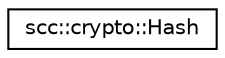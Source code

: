 digraph "Graphical Class Hierarchy"
{
 // LATEX_PDF_SIZE
  edge [fontname="Helvetica",fontsize="10",labelfontname="Helvetica",labelfontsize="10"];
  node [fontname="Helvetica",fontsize="10",shape=record];
  rankdir="LR";
  Node0 [label="scc::crypto::Hash",height=0.2,width=0.4,color="black", fillcolor="white", style="filled",URL="$dc/db9/classscc_1_1crypto_1_1Hash.html",tooltip="General one-way hashing algorithms."];
}
